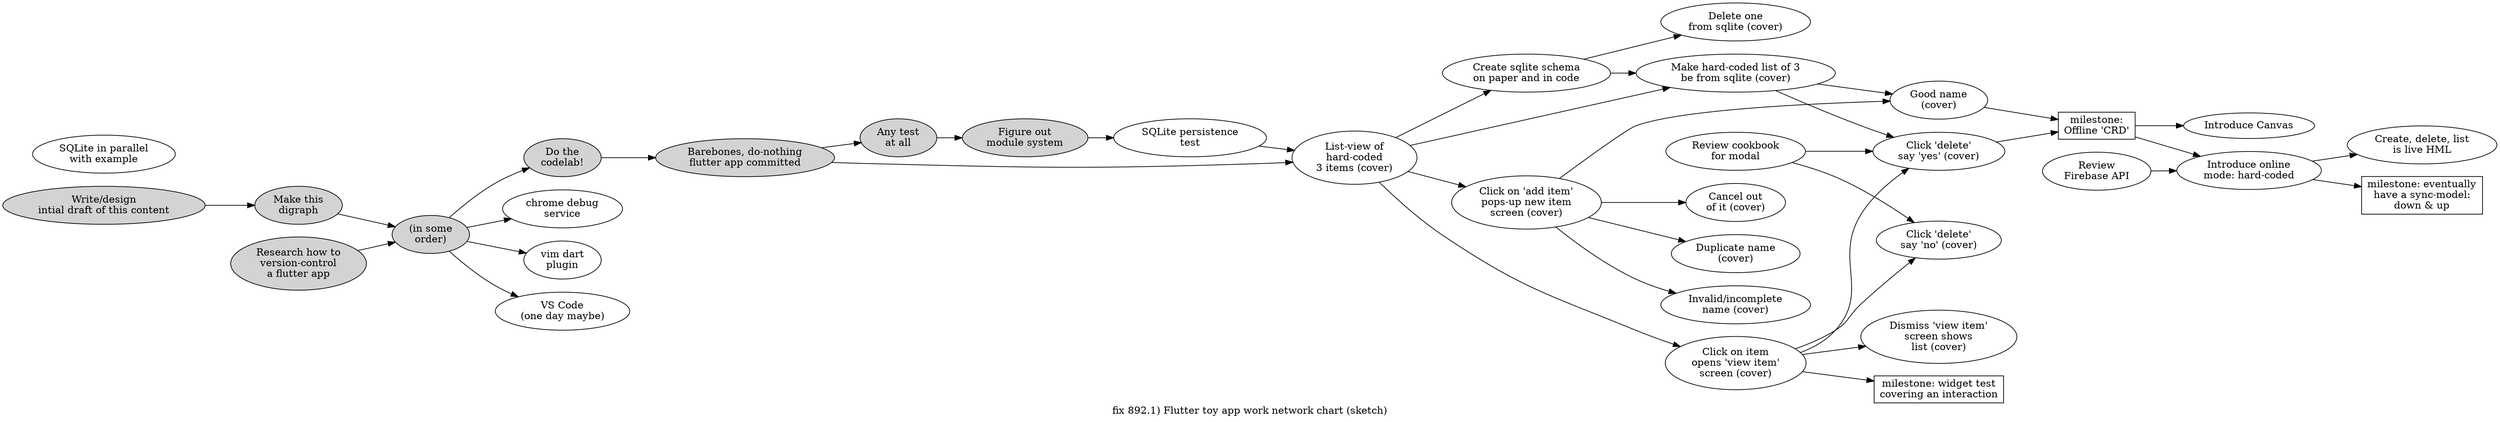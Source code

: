 digraph g {
label="fix 892.1) Flutter toy app work network chart (sketch)"

/*
Note: at writing, this graph exists "in parallel" as a hand-written
table in our notebook, roughly following a PERT-chart structure.

(We switched from analog to digital for this one part of it because we
did not want to attempt this visualization by hand!)

The node identifiers are allocated "by hand" pseudo-randomly. As such, the
identifiers (and especially their relative "size") are meaningless. (We *did*
step over some allocations that could be confusing, like "QA" and "UX".)

The order of the nodes in this file corresponds to the order we wrote
the nodes in our notebook, which was from the bottom of the page upwards
in the order in which we thought of them.
*/

rankdir=LR
_HX [label="milestone:\nOffline 'CRD'" shape=rect]
_AA->_HX
_7A->_HX
_SN [label="Make this\ndigraph" style=filled]
_4G->_SN
_TU [label="Introduce Canvas"]
_HX->_TU
_4G [label="Write/design\nintial draft of this content" style=filled]
_8K [label="Create, delete, list\nis live HML"]
_WG->_8K
_QD [label="Review\nFirebase API"]
_WG [label="Introduce online\nmode: hard-coded"]
_HX->_WG
_QD->_WG
_AA [label="Good name\n(cover)"]
_QU->_AA
_6G->_AA
_KG [label="Duplicate name\n(cover)"]
_6G->_KG
_7X [label="Invalid/incomplete\nname (cover)"]
_6G->_7X
_LA [label="Cancel out\nof it (cover)"]
_6G->_LA
_6G [label="Click on 'add item'\npops-up new item\nscreen (cover)"]
_YU->_6G
_TA [label="Review cookbook\nfor modal"]
_LH [label="Click 'delete'\nsay 'no' (cover)"]
_TA->_LH
_2N->_LH
_7A [label="Click 'delete'\nsay 'yes' (cover)"]
_QU->_7A
_TA->_7A
_2N->_7A
_LU [label="Dismiss 'view item'\nscreen shows\nlist (cover)"]
_2N->_LU
_2N [label="Click on item\nopens 'view item'\nscreen (cover)"]
_YU->_2N
_UK [label="Delete one\nfrom sqlite (cover)"]
_DR->_UK
_QU [label="Make hard-coded list of 3\nbe from sqlite (cover)"]
_DR->_QU
_YU->_QU
_DR [label="Create sqlite schema\non paper and in code"]
_YU->_DR
_GN [label="milestone: widget test\ncovering an interaction" shape=rect]
_2N->_GN
_YU [label="List-view of\nhard-coded\n3 items (cover)"]
_KR->_YU
_AX->_YU
_9B [label="milestone: eventually\nhave a sync-model:\ndown & up" shape=rect]
_WG->_9B
_UG [label="Figure out\nmodule system" style=filled]
_EK->_UG
_EK [label="Any test\nat all" style=filled]
_AX->_EK
_PN [label="SQLite in parallel\nwith example"]
_KR [label="SQLite persistence\ntest"]
_UG->_KR
_AX [label="Barebones, do-nothing\nflutter app committed" style=filled]
_BR->_AX
_BR [label="Do the\ncodelab!" style=filled]
_SG [label="chrome debug\nservice"]
_CX [label="vim dart\nplugin"]
_3G [label="VS Code\n(one day maybe)"]
_01 [label="(in some\norder)" style=filled]
_01->_3G
_01->_BR
_01->_CX
_01->_SG
_QN->_01
_SN->_01
_QN [label="Research how to\nversion-control\na flutter app" style=filled]
}

/*
# #born
*/
